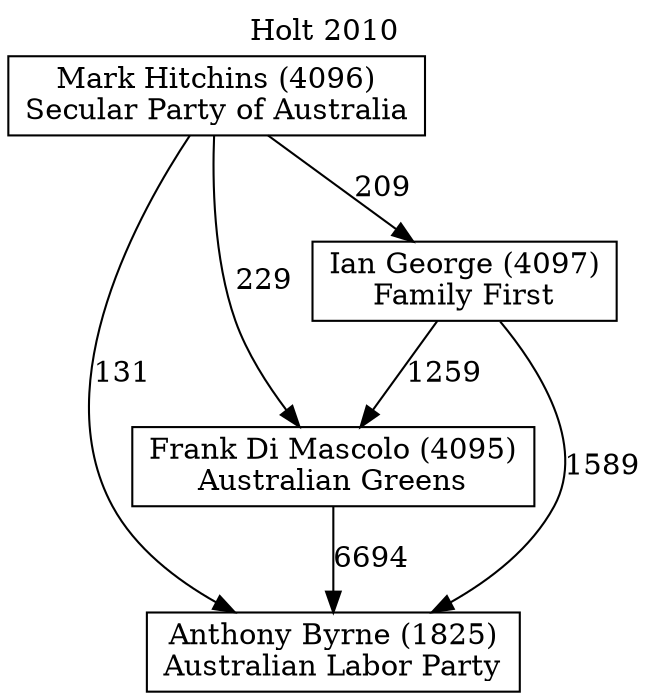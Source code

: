 // House preference flow
digraph "Anthony Byrne (1825)_Holt_2010" {
	graph [label="Holt 2010" labelloc=t mclimit=10]
	node [shape=box]
	"Anthony Byrne (1825)" [label="Anthony Byrne (1825)
Australian Labor Party"]
	"Frank Di Mascolo (4095)" [label="Frank Di Mascolo (4095)
Australian Greens"]
	"Ian George (4097)" [label="Ian George (4097)
Family First"]
	"Mark Hitchins (4096)" [label="Mark Hitchins (4096)
Secular Party of Australia"]
	"Frank Di Mascolo (4095)" -> "Anthony Byrne (1825)" [label=6694]
	"Ian George (4097)" -> "Frank Di Mascolo (4095)" [label=1259]
	"Mark Hitchins (4096)" -> "Ian George (4097)" [label=209]
	"Ian George (4097)" -> "Anthony Byrne (1825)" [label=1589]
	"Mark Hitchins (4096)" -> "Anthony Byrne (1825)" [label=131]
	"Mark Hitchins (4096)" -> "Frank Di Mascolo (4095)" [label=229]
}
